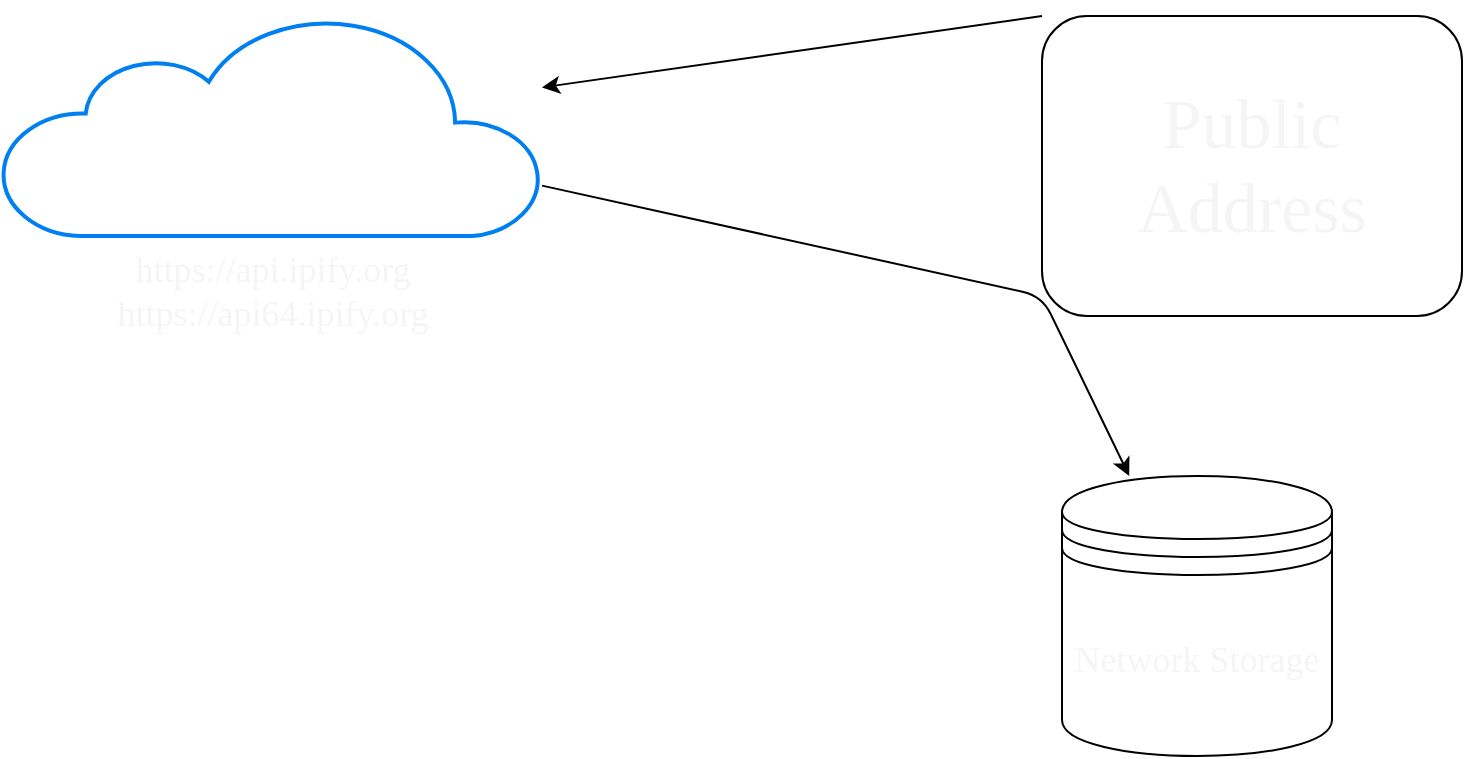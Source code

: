 <mxfile>
    <diagram id="TCHf-nLSuzGwJajsvg1c" name="Page-1">
        <mxGraphModel dx="1104" dy="825" grid="1" gridSize="10" guides="1" tooltips="1" connect="1" arrows="1" fold="1" page="1" pageScale="1" pageWidth="850" pageHeight="1100" math="0" shadow="0">
            <root>
                <mxCell id="0"/>
                <mxCell id="1" parent="0"/>
                <mxCell id="2" value="&lt;font face=&quot;Consolas&quot; style=&quot;font-size: 18px;&quot; color=&quot;#f5f5f5&quot;&gt;https://api.ipify.org&lt;br&gt;&lt;/font&gt;&lt;span style=&quot;color: rgb(245, 245, 245); font-family: Consolas; font-size: 18px;&quot;&gt;https://api64.ipify.org&lt;/span&gt;&lt;font face=&quot;Consolas&quot; style=&quot;font-size: 18px;&quot; color=&quot;#f5f5f5&quot;&gt;&lt;br&gt;&lt;/font&gt;" style="html=1;verticalLabelPosition=bottom;align=center;labelBackgroundColor=none;verticalAlign=top;strokeWidth=2;strokeColor=#0080F0;shadow=0;dashed=0;shape=mxgraph.ios7.icons.cloud;" vertex="1" parent="1">
                    <mxGeometry x="40" y="110" width="270" height="110" as="geometry"/>
                </mxCell>
                <mxCell id="4" style="edgeStyle=none;html=1;exitX=0;exitY=0;exitDx=0;exitDy=0;fontFamily=Consolas;fontSize=18;fontColor=#f5f5f5;" edge="1" parent="1" source="3" target="2">
                    <mxGeometry relative="1" as="geometry"/>
                </mxCell>
                <mxCell id="5" style="edgeStyle=none;html=1;fontFamily=Consolas;fontSize=18;fontColor=#f5f5f5;" edge="1" parent="1" source="2" target="8">
                    <mxGeometry relative="1" as="geometry">
                        <Array as="points">
                            <mxPoint x="560" y="250"/>
                        </Array>
                    </mxGeometry>
                </mxCell>
                <mxCell id="3" value="Public Address" style="rounded=1;whiteSpace=wrap;html=1;labelBackgroundColor=none;fontFamily=Consolas;fontSize=35;fontColor=#f5f5f5;" vertex="1" parent="1">
                    <mxGeometry x="560" y="110" width="210" height="150" as="geometry"/>
                </mxCell>
                <mxCell id="8" value="Network Storage" style="shape=datastore;whiteSpace=wrap;html=1;labelBackgroundColor=none;fontFamily=Consolas;fontSize=18;fontColor=#f5f5f5;" vertex="1" parent="1">
                    <mxGeometry x="570" y="340" width="135" height="140" as="geometry"/>
                </mxCell>
            </root>
        </mxGraphModel>
    </diagram>
</mxfile>
